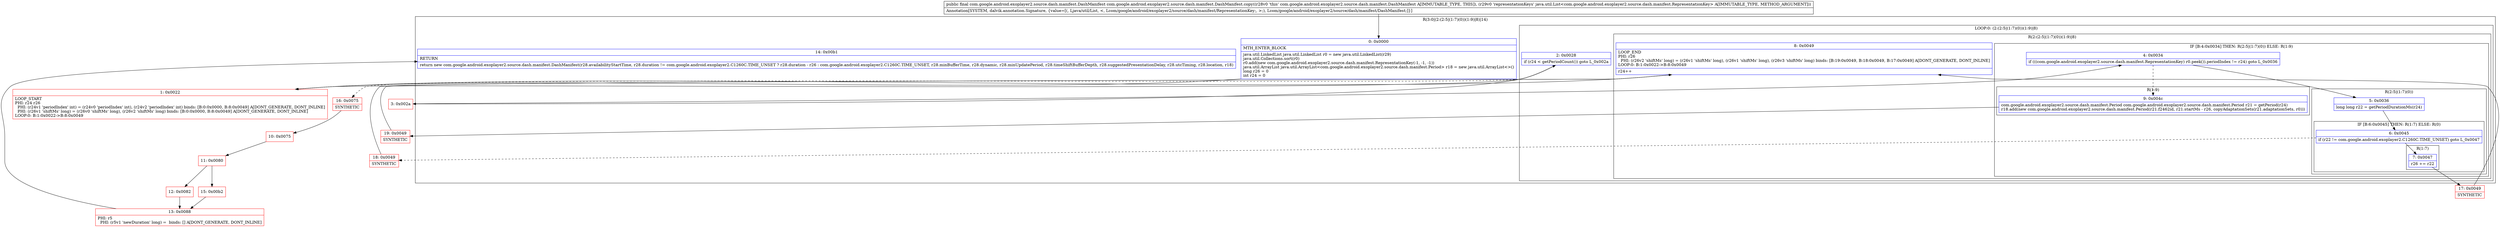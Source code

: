 digraph "CFG forcom.google.android.exoplayer2.source.dash.manifest.DashManifest.copy(Ljava\/util\/List;)Lcom\/google\/android\/exoplayer2\/source\/dash\/manifest\/DashManifest;" {
subgraph cluster_Region_278595803 {
label = "R(3:0|(2:(2:5|(1:7)(0))(1:9)|8)|14)";
node [shape=record,color=blue];
Node_0 [shape=record,label="{0\:\ 0x0000|MTH_ENTER_BLOCK\l|java.util.LinkedList java.util.LinkedList r0 = new java.util.LinkedList(r29)\ljava.util.Collections.sort(r0)\lr0.add(new com.google.android.exoplayer2.source.dash.manifest.RepresentationKey(\-1, \-1, \-1))\ljava.util.ArrayList java.util.ArrayList\<com.google.android.exoplayer2.source.dash.manifest.Period\> r18 = new java.util.ArrayList\<\>()\llong r26 = 0\lint r24 = 0\l}"];
subgraph cluster_LoopRegion_1534850966 {
label = "LOOP:0: (2:(2:5|(1:7)(0))(1:9)|8)";
node [shape=record,color=blue];
Node_2 [shape=record,label="{2\:\ 0x0028|if (r24 \< getPeriodCount()) goto L_0x002a\l}"];
subgraph cluster_Region_1613474432 {
label = "R(2:(2:5|(1:7)(0))(1:9)|8)";
node [shape=record,color=blue];
subgraph cluster_IfRegion_327486932 {
label = "IF [B:4:0x0034] THEN: R(2:5|(1:7)(0)) ELSE: R(1:9)";
node [shape=record,color=blue];
Node_4 [shape=record,label="{4\:\ 0x0034|if (((com.google.android.exoplayer2.source.dash.manifest.RepresentationKey) r0.peek()).periodIndex != r24) goto L_0x0036\l}"];
subgraph cluster_Region_838775677 {
label = "R(2:5|(1:7)(0))";
node [shape=record,color=blue];
Node_5 [shape=record,label="{5\:\ 0x0036|long long r22 = getPeriodDurationMs(r24)\l}"];
subgraph cluster_IfRegion_1429435594 {
label = "IF [B:6:0x0045] THEN: R(1:7) ELSE: R(0)";
node [shape=record,color=blue];
Node_6 [shape=record,label="{6\:\ 0x0045|if (r22 != com.google.android.exoplayer2.C1260C.TIME_UNSET) goto L_0x0047\l}"];
subgraph cluster_Region_326039792 {
label = "R(1:7)";
node [shape=record,color=blue];
Node_7 [shape=record,label="{7\:\ 0x0047|r26 += r22\l}"];
}
subgraph cluster_Region_815479191 {
label = "R(0)";
node [shape=record,color=blue];
}
}
}
subgraph cluster_Region_197876201 {
label = "R(1:9)";
node [shape=record,color=blue];
Node_9 [shape=record,label="{9\:\ 0x004c|com.google.android.exoplayer2.source.dash.manifest.Period com.google.android.exoplayer2.source.dash.manifest.Period r21 = getPeriod(r24)\lr18.add(new com.google.android.exoplayer2.source.dash.manifest.Period(r21.f2462id, r21.startMs \- r26, copyAdaptationSets(r21.adaptationSets, r0)))\l}"];
}
}
Node_8 [shape=record,label="{8\:\ 0x0049|LOOP_END\lPHI: r26 \l  PHI: (r26v2 'shiftMs' long) = (r26v1 'shiftMs' long), (r26v1 'shiftMs' long), (r26v3 'shiftMs' long) binds: [B:19:0x0049, B:18:0x0049, B:17:0x0049] A[DONT_GENERATE, DONT_INLINE]\lLOOP:0: B:1:0x0022\-\>B:8:0x0049\l|r24++\l}"];
}
}
Node_14 [shape=record,label="{14\:\ 0x00b1|RETURN\l|return new com.google.android.exoplayer2.source.dash.manifest.DashManifest(r28.availabilityStartTime, r28.duration != com.google.android.exoplayer2.C1260C.TIME_UNSET ? r28.duration \- r26 : com.google.android.exoplayer2.C1260C.TIME_UNSET, r28.minBufferTime, r28.dynamic, r28.minUpdatePeriod, r28.timeShiftBufferDepth, r28.suggestedPresentationDelay, r28.utcTiming, r28.location, r18)\l}"];
}
Node_1 [shape=record,color=red,label="{1\:\ 0x0022|LOOP_START\lPHI: r24 r26 \l  PHI: (r24v1 'periodIndex' int) = (r24v0 'periodIndex' int), (r24v2 'periodIndex' int) binds: [B:0:0x0000, B:8:0x0049] A[DONT_GENERATE, DONT_INLINE]\l  PHI: (r26v1 'shiftMs' long) = (r26v0 'shiftMs' long), (r26v2 'shiftMs' long) binds: [B:0:0x0000, B:8:0x0049] A[DONT_GENERATE, DONT_INLINE]\lLOOP:0: B:1:0x0022\-\>B:8:0x0049\l}"];
Node_3 [shape=record,color=red,label="{3\:\ 0x002a}"];
Node_10 [shape=record,color=red,label="{10\:\ 0x0075}"];
Node_11 [shape=record,color=red,label="{11\:\ 0x0080}"];
Node_12 [shape=record,color=red,label="{12\:\ 0x0082}"];
Node_13 [shape=record,color=red,label="{13\:\ 0x0088|PHI: r5 \l  PHI: (r5v1 'newDuration' long) =  binds: [] A[DONT_GENERATE, DONT_INLINE]\l}"];
Node_15 [shape=record,color=red,label="{15\:\ 0x00b2}"];
Node_16 [shape=record,color=red,label="{16\:\ 0x0075|SYNTHETIC\l}"];
Node_17 [shape=record,color=red,label="{17\:\ 0x0049|SYNTHETIC\l}"];
Node_18 [shape=record,color=red,label="{18\:\ 0x0049|SYNTHETIC\l}"];
Node_19 [shape=record,color=red,label="{19\:\ 0x0049|SYNTHETIC\l}"];
MethodNode[shape=record,label="{public final com.google.android.exoplayer2.source.dash.manifest.DashManifest com.google.android.exoplayer2.source.dash.manifest.DashManifest.copy((r28v0 'this' com.google.android.exoplayer2.source.dash.manifest.DashManifest A[IMMUTABLE_TYPE, THIS]), (r29v0 'representationKeys' java.util.List\<com.google.android.exoplayer2.source.dash.manifest.RepresentationKey\> A[IMMUTABLE_TYPE, METHOD_ARGUMENT]))  | Annotation[SYSTEM, dalvik.annotation.Signature, \{value=[(, Ljava\/util\/List, \<, Lcom\/google\/android\/exoplayer2\/source\/dash\/manifest\/RepresentationKey;, \>;), Lcom\/google\/android\/exoplayer2\/source\/dash\/manifest\/DashManifest;]\}]\l}"];
MethodNode -> Node_0;
Node_0 -> Node_1;
Node_2 -> Node_3;
Node_2 -> Node_16[style=dashed];
Node_4 -> Node_5;
Node_4 -> Node_9[style=dashed];
Node_5 -> Node_6;
Node_6 -> Node_7;
Node_6 -> Node_18[style=dashed];
Node_7 -> Node_17;
Node_9 -> Node_19;
Node_8 -> Node_1;
Node_1 -> Node_2;
Node_3 -> Node_4;
Node_10 -> Node_11;
Node_11 -> Node_12;
Node_11 -> Node_15;
Node_12 -> Node_13;
Node_13 -> Node_14;
Node_15 -> Node_13;
Node_16 -> Node_10;
Node_17 -> Node_8;
Node_18 -> Node_8;
Node_19 -> Node_8;
}

